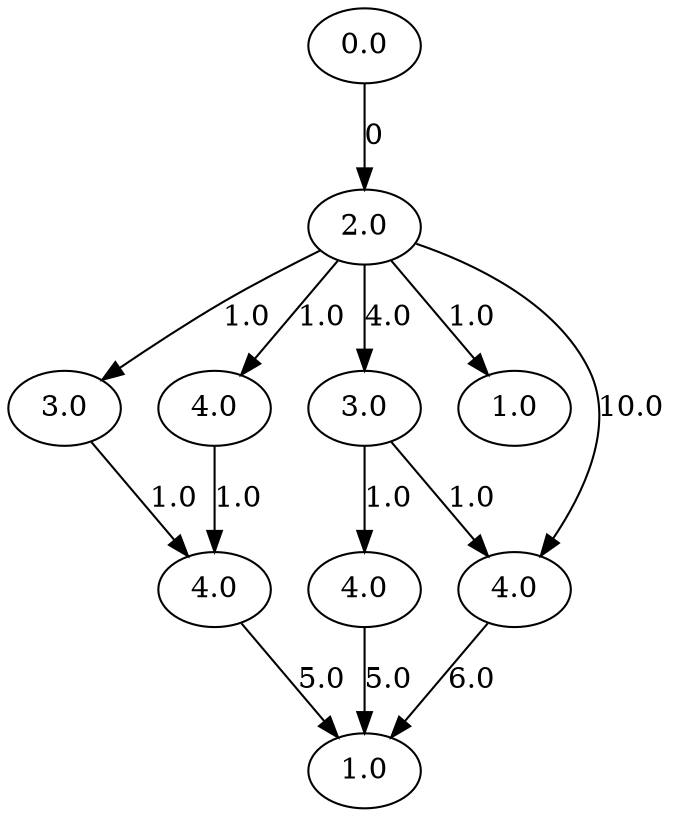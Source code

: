 // DAG
digraph {
	0 [label=0.0]
	1 [label=0]
	0 -> 1 [label=0]
	1 [label=2.0]
	2 [label=4.0]
	1 -> 2 [label=4.0]
	3 [label=1.0]
	1 -> 3 [label=1.0]
	4 [label=1.0]
	1 -> 4 [label=1.0]
	5 [label=1.0]
	1 -> 5 [label=1.0]
	7 [label=10.0]
	1 -> 7 [label=10.0]
	2 [label=3.0]
	6 [label=1.0]
	2 -> 6 [label=1.0]
	7 [label=1.0]
	2 -> 7 [label=1.0]
	3 [label=3.0]
	8 [label=1.0]
	3 -> 8 [label=1.0]
	4 [label=4.0]
	8 [label=1.0]
	4 -> 8 [label=1.0]
	6 [label=4.0]
	9 [label=5.0]
	6 -> 9 [label=5.0]
	7 [label=4.0]
	9 [label=6.0]
	7 -> 9 [label=6.0]
	8 [label=4.0]
	9 [label=5.0]
	8 -> 9 [label=5.0]
	9 [label=1.0]
}
